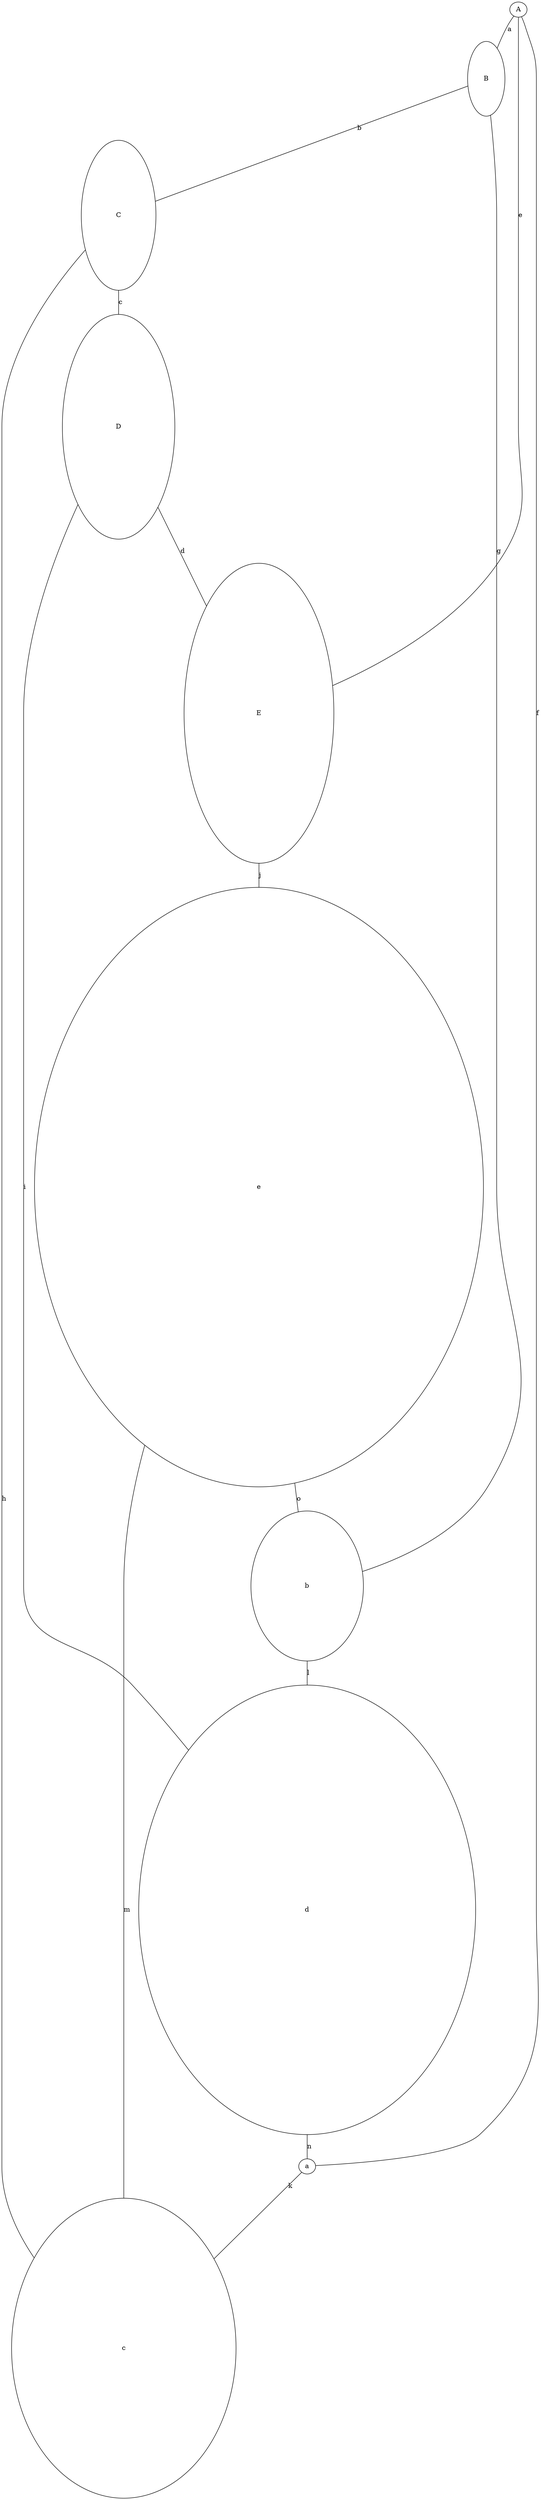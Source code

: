 graph G {
0[label="A",comment="E",width=0,height=0];
1[label="B",comment="D",width=1.1,height=2.2];
2[label="C",comment="C",width=2.2,height=4.4];
3[label="D",comment="B",width=3.3,height=6.6];
4[label="E",comment="A",width=4.4,height=8.8];
5[label="a",comment="e",width=0,height=0];
6[label="b",comment="d",width=3.3,height=4.4];
7[label="c",comment="c",width=6.6,height=8.8];
8[label="d",comment="b",width=9.9,height=13.2];
9[label="e",comment="a",width=13.2,height=17.6];
0--1 [label="a",comment="A",width=0,height=0];
1--2 [label="b",comment="B",width=5.5,height=6.6];
2--3 [label="c",comment="C",width=11,height=13.2];
3--4 [label="d",comment="D",width=16.5,height=19.8];
4--0 [label="e",comment="E",width=22,height=26.4];
0--5 [label="f",comment="F",width=27.5,height=33];
1--6 [label="g",comment="G",width=33,height=39.6];
2--7 [label="h",comment="H",width=38.5,height=46.2];
3--8 [label="i",comment="I",width=44,height=52.8];
4--9 [label="j",comment="J",width=49.5,height=59.4];
5--7 [label="k",comment="K",width=55,height=66];
6--8 [label="l",comment="L",width=60.5,height=72.6];
7--9 [label="m",comment="M",width=66,height=79.2];
8--5 [label="n",comment="N",width=71.5,height=85.8];
9--6 [label="o",comment="O",width=77,height=92.4];
}
